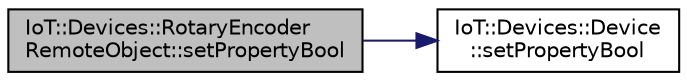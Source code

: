 digraph "IoT::Devices::RotaryEncoderRemoteObject::setPropertyBool"
{
 // LATEX_PDF_SIZE
  edge [fontname="Helvetica",fontsize="10",labelfontname="Helvetica",labelfontsize="10"];
  node [fontname="Helvetica",fontsize="10",shape=record];
  rankdir="LR";
  Node1 [label="IoT::Devices::RotaryEncoder\lRemoteObject::setPropertyBool",height=0.2,width=0.4,color="black", fillcolor="grey75", style="filled", fontcolor="black",tooltip=" "];
  Node1 -> Node2 [color="midnightblue",fontsize="10",style="solid",fontname="Helvetica"];
  Node2 [label="IoT::Devices::Device\l::setPropertyBool",height=0.2,width=0.4,color="black", fillcolor="white", style="filled",URL="$classIoT_1_1Devices_1_1Device.html#a99a3c7ff532a15ec8df42afb71cf5a4d",tooltip=" "];
}
